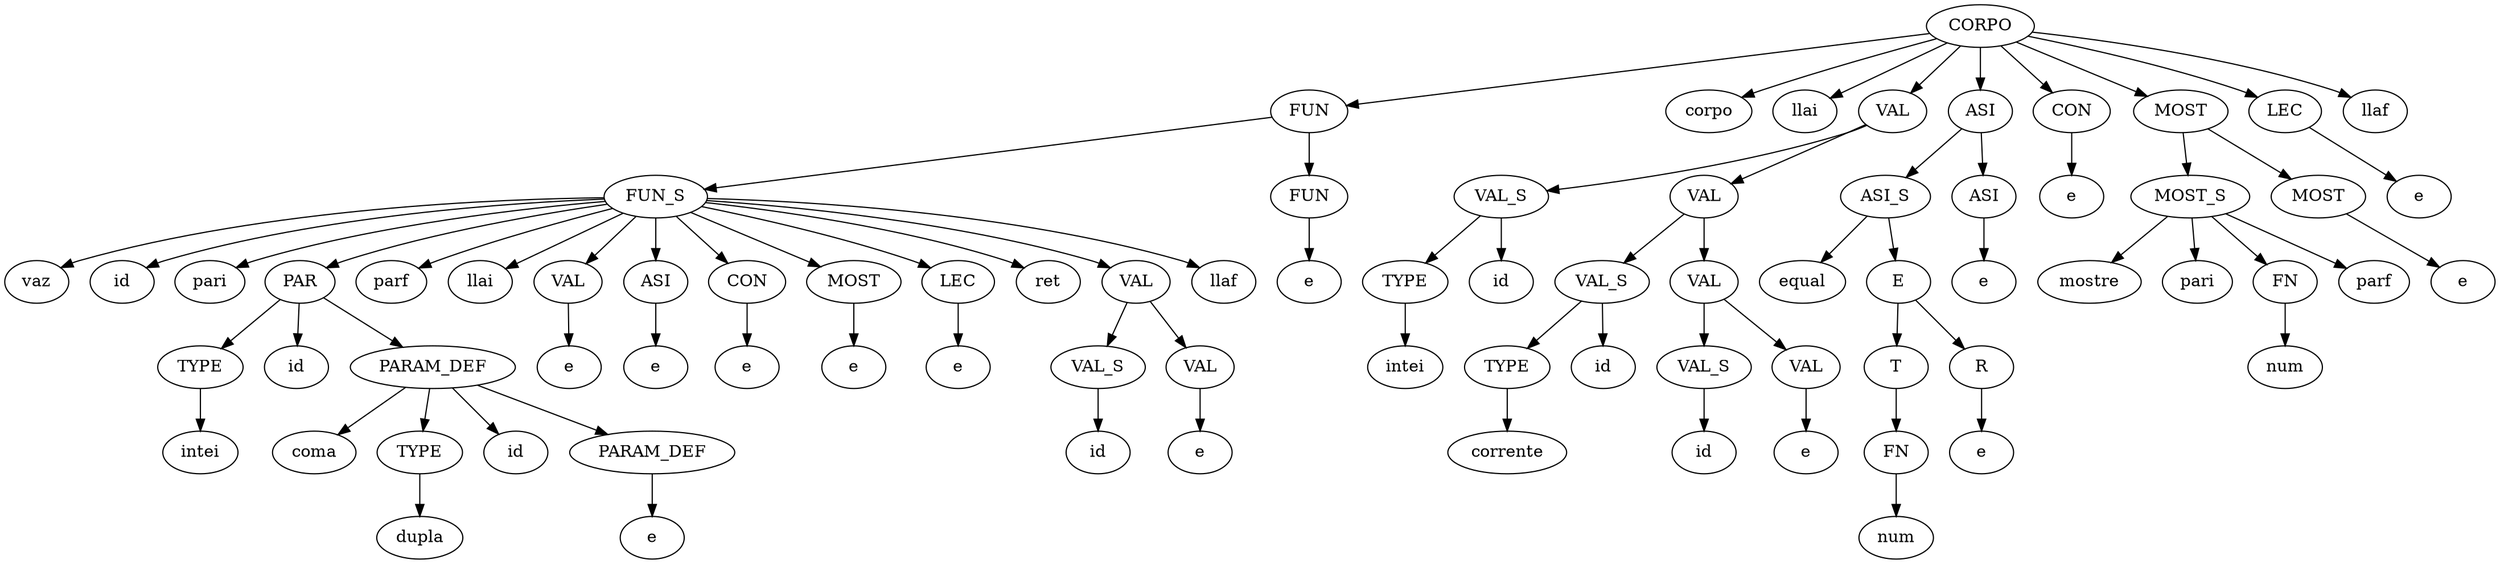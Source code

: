 digraph {
	0 [label=CORPO]
	1 [label=FUN]
	0 -> 1
	2 [label=corpo]
	0 -> 2
	3 [label=llai]
	0 -> 3
	4 [label=VAL]
	0 -> 4
	5 [label=ASI]
	0 -> 5
	6 [label=CON]
	0 -> 6
	7 [label=MOST]
	0 -> 7
	8 [label=LEC]
	0 -> 8
	9 [label=llaf]
	0 -> 9
	10 [label=FUN_S]
	1 -> 10
	11 [label=FUN]
	1 -> 11
	12 [label=vaz]
	10 -> 12
	13 [label=id]
	10 -> 13
	14 [label=pari]
	10 -> 14
	15 [label=PAR]
	10 -> 15
	16 [label=parf]
	10 -> 16
	17 [label=llai]
	10 -> 17
	18 [label=VAL]
	10 -> 18
	19 [label=ASI]
	10 -> 19
	20 [label=CON]
	10 -> 20
	21 [label=MOST]
	10 -> 21
	22 [label=LEC]
	10 -> 22
	23 [label=ret]
	10 -> 23
	24 [label=VAL]
	10 -> 24
	25 [label=llaf]
	10 -> 25
	26 [label=TYPE]
	15 -> 26
	27 [label=id]
	15 -> 27
	28 [label=PARAM_DEF]
	15 -> 28
	29 [label=intei]
	26 -> 29
	30 [label=coma]
	28 -> 30
	31 [label=TYPE]
	28 -> 31
	32 [label=id]
	28 -> 32
	33 [label=PARAM_DEF]
	28 -> 33
	34 [label=dupla]
	31 -> 34
	35 [label=e]
	33 -> 35
	36 [label=e]
	18 -> 36
	37 [label=e]
	19 -> 37
	38 [label=e]
	20 -> 38
	39 [label=e]
	21 -> 39
	40 [label=e]
	22 -> 40
	41 [label=VAL_S]
	24 -> 41
	42 [label=VAL]
	24 -> 42
	43 [label=id]
	41 -> 43
	44 [label=e]
	42 -> 44
	45 [label=e]
	11 -> 45
	46 [label=VAL_S]
	4 -> 46
	47 [label=VAL]
	4 -> 47
	48 [label=TYPE]
	46 -> 48
	49 [label=id]
	46 -> 49
	50 [label=intei]
	48 -> 50
	51 [label=VAL_S]
	47 -> 51
	52 [label=VAL]
	47 -> 52
	53 [label=TYPE]
	51 -> 53
	54 [label=id]
	51 -> 54
	55 [label=corrente]
	53 -> 55
	56 [label=VAL_S]
	52 -> 56
	57 [label=VAL]
	52 -> 57
	58 [label=id]
	56 -> 58
	59 [label=e]
	57 -> 59
	60 [label=ASI_S]
	5 -> 60
	61 [label=ASI]
	5 -> 61
	62 [label=equal]
	60 -> 62
	63 [label=E]
	60 -> 63
	64 [label=T]
	63 -> 64
	65 [label=R]
	63 -> 65
	66 [label=FN]
	64 -> 66
	67 [label=num]
	66 -> 67
	68 [label=e]
	65 -> 68
	69 [label=e]
	61 -> 69
	70 [label=e]
	6 -> 70
	71 [label=MOST_S]
	7 -> 71
	72 [label=MOST]
	7 -> 72
	73 [label=mostre]
	71 -> 73
	74 [label=pari]
	71 -> 74
	75 [label=FN]
	71 -> 75
	76 [label=parf]
	71 -> 76
	77 [label=num]
	75 -> 77
	78 [label=e]
	72 -> 78
	79 [label=e]
	8 -> 79
}
